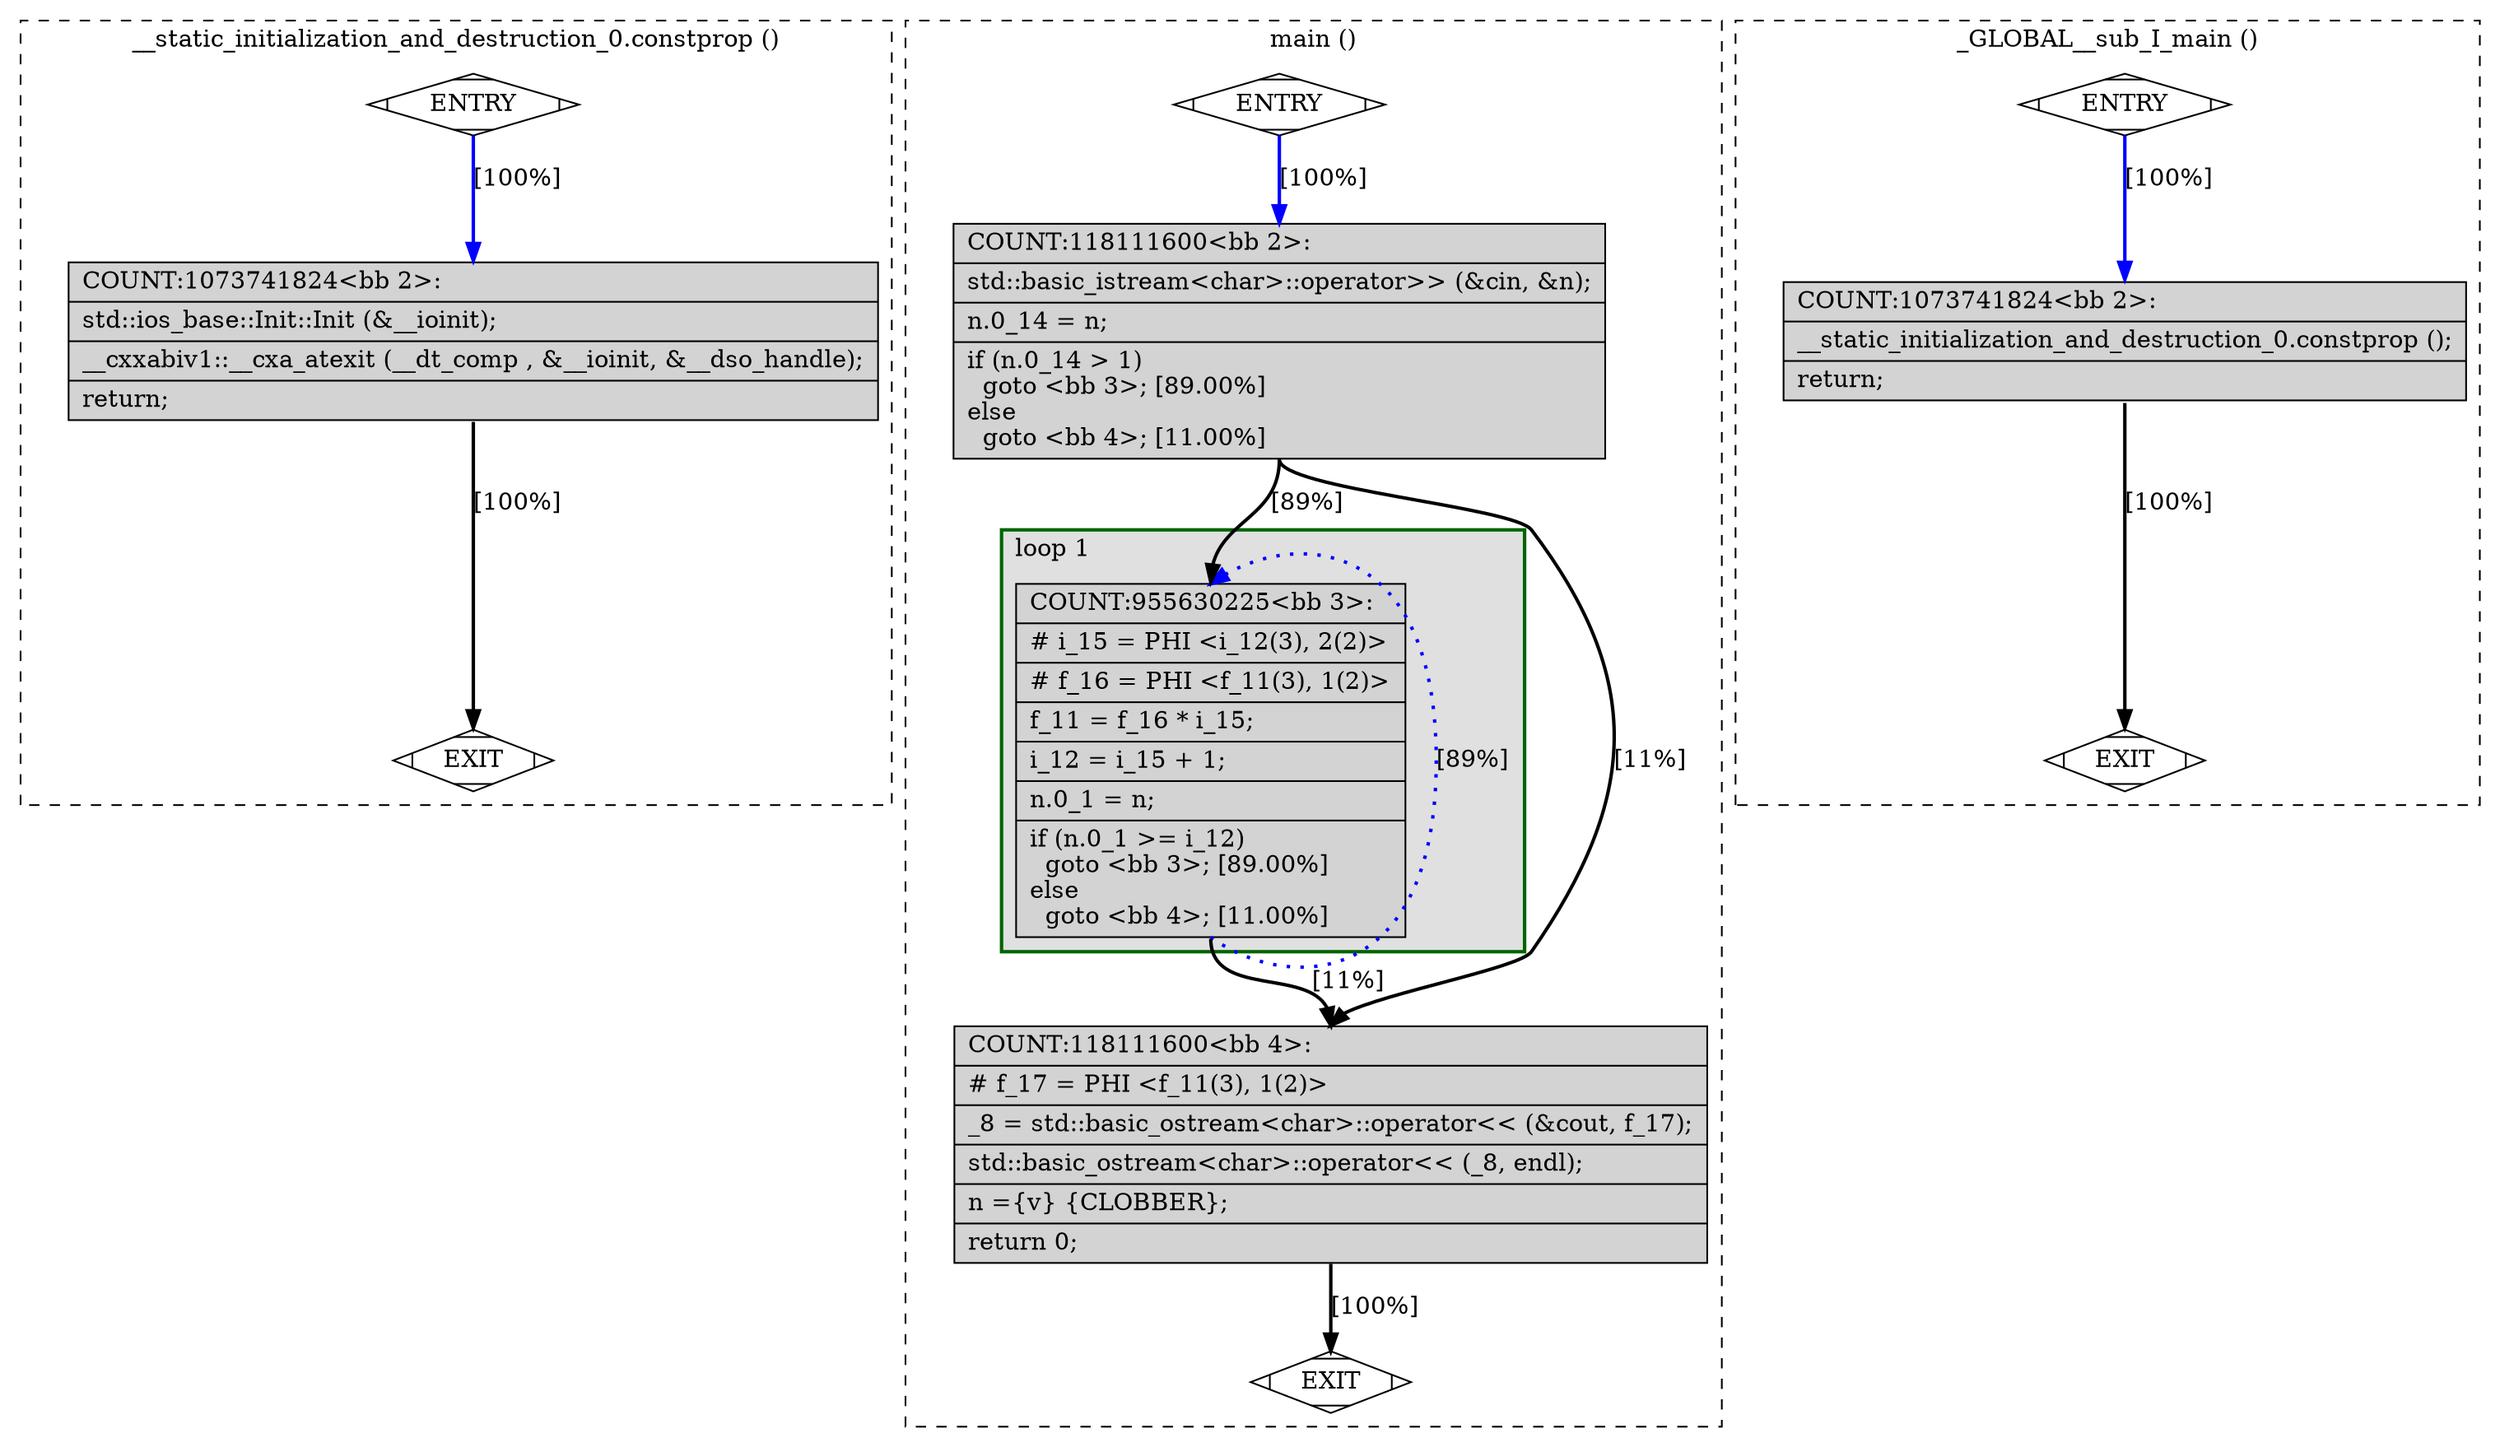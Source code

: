 digraph "factorial.cpp.122t.sra" {
overlap=false;
subgraph "cluster___static_initialization_and_destruction_0.constprop" {
	style="dashed";
	color="black";
	label="__static_initialization_and_destruction_0.constprop ()";
	fn_2280_basic_block_0 [shape=Mdiamond,style=filled,fillcolor=white,label="ENTRY"];

	fn_2280_basic_block_1 [shape=Mdiamond,style=filled,fillcolor=white,label="EXIT"];

	fn_2280_basic_block_2 [shape=record,style=filled,fillcolor=lightgrey,label="{COUNT:1073741824\<bb\ 2\>:\l\
|std::ios_base::Init::Init\ (&__ioinit);\l\
|__cxxabiv1::__cxa_atexit\ (__dt_comp\ ,\ &__ioinit,\ &__dso_handle);\l\
|return;\l\
}"];

	fn_2280_basic_block_0:s -> fn_2280_basic_block_2:n [style="solid,bold",color=blue,weight=100,constraint=true,label="[100%]"];
	fn_2280_basic_block_2:s -> fn_2280_basic_block_1:n [style="solid,bold",color=black,weight=10,constraint=true,label="[100%]"];
	fn_2280_basic_block_0:s -> fn_2280_basic_block_1:n [style="invis",constraint=true];
}
subgraph "cluster_main" {
	style="dashed";
	color="black";
	label="main ()";
	subgraph cluster_1778_1 {
	style="filled";
	color="darkgreen";
	fillcolor="grey88";
	label="loop 1";
	labeljust=l;
	penwidth=2;
	fn_1778_basic_block_3 [shape=record,style=filled,fillcolor=lightgrey,label="{COUNT:955630225\<bb\ 3\>:\l\
|#\ i_15\ =\ PHI\ \<i_12(3),\ 2(2)\>\l\
|#\ f_16\ =\ PHI\ \<f_11(3),\ 1(2)\>\l\
|f_11\ =\ f_16\ *\ i_15;\l\
|i_12\ =\ i_15\ +\ 1;\l\
|n.0_1\ =\ n;\l\
|if\ (n.0_1\ \>=\ i_12)\l\
\ \ goto\ \<bb\ 3\>;\ [89.00%]\l\
else\l\
\ \ goto\ \<bb\ 4\>;\ [11.00%]\l\
}"];

	}
	fn_1778_basic_block_0 [shape=Mdiamond,style=filled,fillcolor=white,label="ENTRY"];

	fn_1778_basic_block_1 [shape=Mdiamond,style=filled,fillcolor=white,label="EXIT"];

	fn_1778_basic_block_2 [shape=record,style=filled,fillcolor=lightgrey,label="{COUNT:118111600\<bb\ 2\>:\l\
|std::basic_istream\<char\>::operator\>\>\ (&cin,\ &n);\l\
|n.0_14\ =\ n;\l\
|if\ (n.0_14\ \>\ 1)\l\
\ \ goto\ \<bb\ 3\>;\ [89.00%]\l\
else\l\
\ \ goto\ \<bb\ 4\>;\ [11.00%]\l\
}"];

	fn_1778_basic_block_4 [shape=record,style=filled,fillcolor=lightgrey,label="{COUNT:118111600\<bb\ 4\>:\l\
|#\ f_17\ =\ PHI\ \<f_11(3),\ 1(2)\>\l\
|_8\ =\ std::basic_ostream\<char\>::operator\<\<\ (&cout,\ f_17);\l\
|std::basic_ostream\<char\>::operator\<\<\ (_8,\ endl);\l\
|n\ =\{v\}\ \{CLOBBER\};\l\
|return\ 0;\l\
}"];

	fn_1778_basic_block_0:s -> fn_1778_basic_block_2:n [style="solid,bold",color=blue,weight=100,constraint=true,label="[100%]"];
	fn_1778_basic_block_2:s -> fn_1778_basic_block_3:n [style="solid,bold",color=black,weight=10,constraint=true,label="[89%]"];
	fn_1778_basic_block_2:s -> fn_1778_basic_block_4:n [style="solid,bold",color=black,weight=10,constraint=true,label="[11%]"];
	fn_1778_basic_block_3:s -> fn_1778_basic_block_3:n [style="dotted,bold",color=blue,weight=10,constraint=false,label="[89%]"];
	fn_1778_basic_block_3:s -> fn_1778_basic_block_4:n [style="solid,bold",color=black,weight=10,constraint=true,label="[11%]"];
	fn_1778_basic_block_4:s -> fn_1778_basic_block_1:n [style="solid,bold",color=black,weight=10,constraint=true,label="[100%]"];
	fn_1778_basic_block_0:s -> fn_1778_basic_block_1:n [style="invis",constraint=true];
}
subgraph "cluster__GLOBAL__sub_I_main" {
	style="dashed";
	color="black";
	label="_GLOBAL__sub_I_main ()";
	fn_2279_basic_block_0 [shape=Mdiamond,style=filled,fillcolor=white,label="ENTRY"];

	fn_2279_basic_block_1 [shape=Mdiamond,style=filled,fillcolor=white,label="EXIT"];

	fn_2279_basic_block_2 [shape=record,style=filled,fillcolor=lightgrey,label="{COUNT:1073741824\<bb\ 2\>:\l\
|__static_initialization_and_destruction_0.constprop\ ();\l\
|return;\l\
}"];

	fn_2279_basic_block_0:s -> fn_2279_basic_block_2:n [style="solid,bold",color=blue,weight=100,constraint=true,label="[100%]"];
	fn_2279_basic_block_2:s -> fn_2279_basic_block_1:n [style="solid,bold",color=black,weight=10,constraint=true,label="[100%]"];
	fn_2279_basic_block_0:s -> fn_2279_basic_block_1:n [style="invis",constraint=true];
}
}
